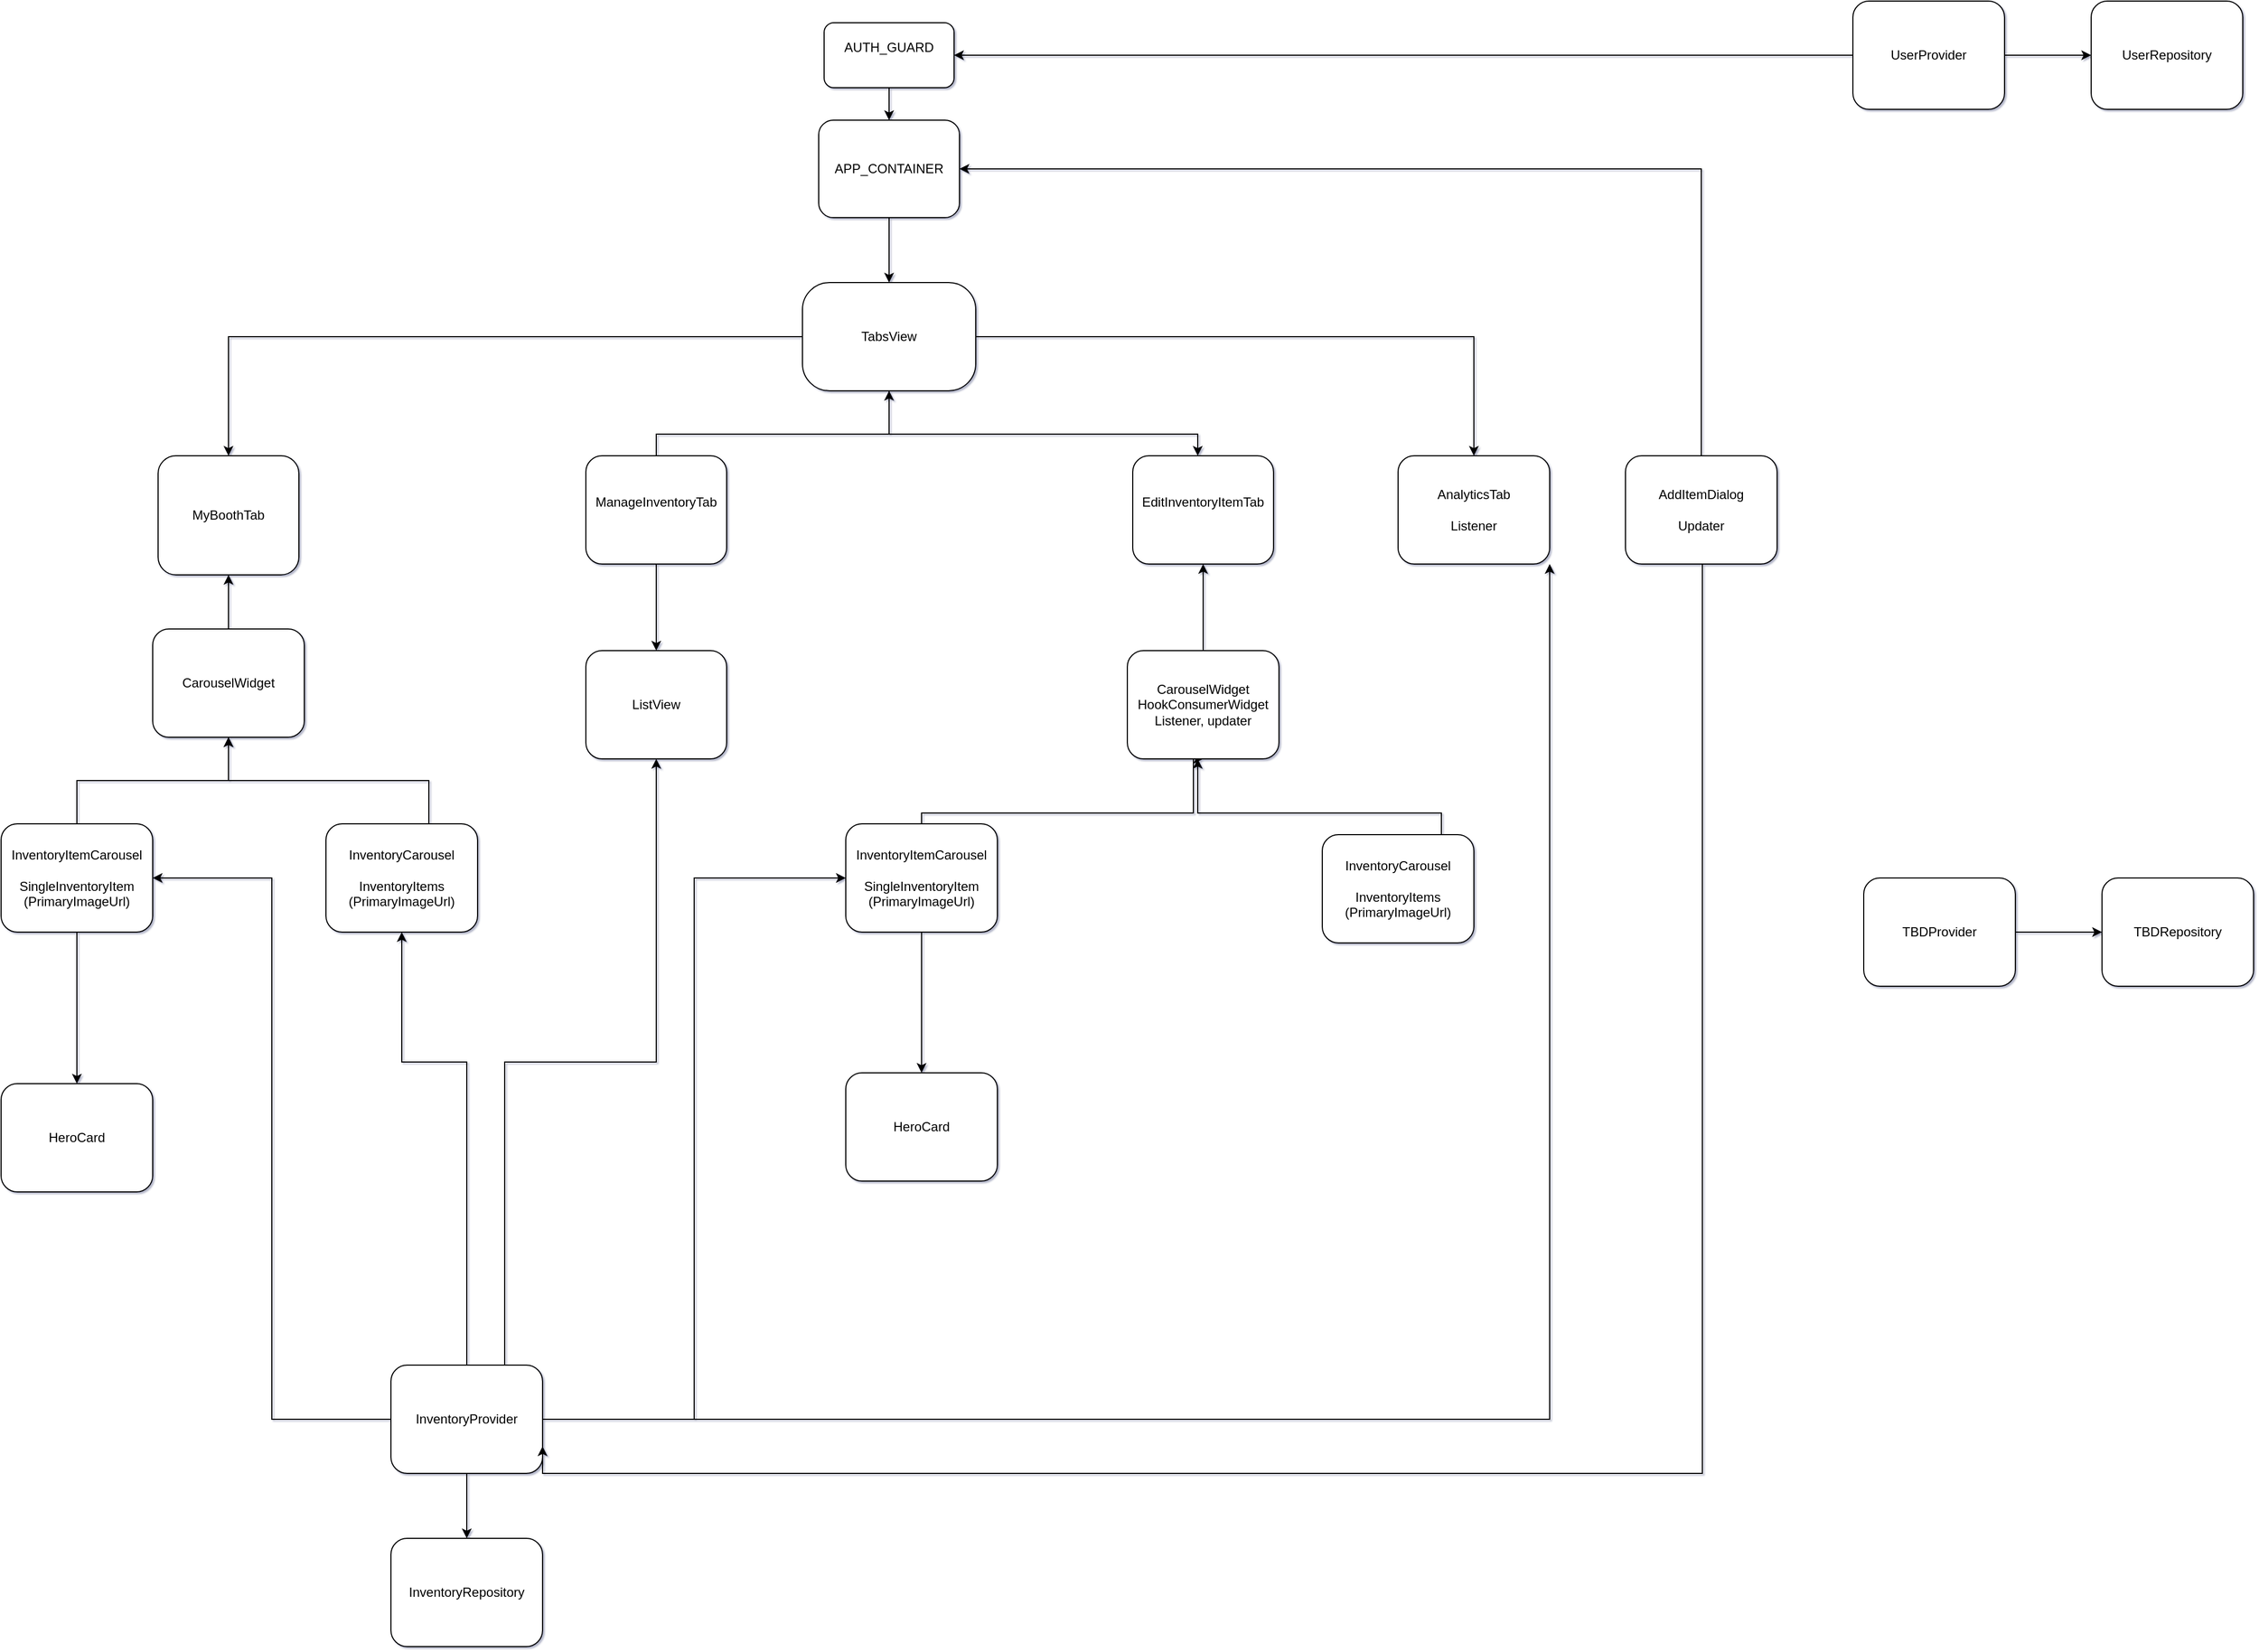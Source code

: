 <mxfile version="28.1.0">
  <diagram name="Page-1" id="yre59FWqFF6-JoR8nMFE">
    <mxGraphModel dx="4665" dy="1703" grid="1" gridSize="10" guides="1" tooltips="1" connect="1" arrows="1" fold="1" page="1" pageScale="1" pageWidth="1100" pageHeight="850" background="#ffffff" math="0" shadow="1">
      <root>
        <mxCell id="0" />
        <mxCell id="1" parent="0" />
        <mxCell id="7i4eZhQgf2fpV0Ovh3T5-3" value="" style="edgeStyle=orthogonalEdgeStyle;rounded=0;orthogonalLoop=1;jettySize=auto;html=1;" parent="1" source="7i4eZhQgf2fpV0Ovh3T5-1" target="7i4eZhQgf2fpV0Ovh3T5-2" edge="1">
          <mxGeometry relative="1" as="geometry" />
        </mxCell>
        <mxCell id="7i4eZhQgf2fpV0Ovh3T5-1" value="AUTH_GUARD&lt;div&gt;&lt;br&gt;&lt;/div&gt;" style="rounded=1;whiteSpace=wrap;html=1;fillColor=light-dark(#FFFFFF,#999900);" parent="1" vertex="1">
          <mxGeometry x="350" y="20" width="120" height="60" as="geometry" />
        </mxCell>
        <mxCell id="7i4eZhQgf2fpV0Ovh3T5-5" value="" style="edgeStyle=orthogonalEdgeStyle;rounded=0;orthogonalLoop=1;jettySize=auto;html=1;" parent="1" source="7i4eZhQgf2fpV0Ovh3T5-2" target="7i4eZhQgf2fpV0Ovh3T5-4" edge="1">
          <mxGeometry relative="1" as="geometry" />
        </mxCell>
        <mxCell id="7i4eZhQgf2fpV0Ovh3T5-2" value="&lt;div&gt;APP_CONTAINER&lt;/div&gt;" style="rounded=1;whiteSpace=wrap;html=1;" parent="1" vertex="1">
          <mxGeometry x="345" y="110" width="130" height="90" as="geometry" />
        </mxCell>
        <mxCell id="7i4eZhQgf2fpV0Ovh3T5-7" value="" style="edgeStyle=orthogonalEdgeStyle;rounded=0;orthogonalLoop=1;jettySize=auto;html=1;" parent="1" source="7i4eZhQgf2fpV0Ovh3T5-4" target="7i4eZhQgf2fpV0Ovh3T5-6" edge="1">
          <mxGeometry relative="1" as="geometry" />
        </mxCell>
        <mxCell id="7i4eZhQgf2fpV0Ovh3T5-9" value="" style="edgeStyle=orthogonalEdgeStyle;rounded=0;orthogonalLoop=1;jettySize=auto;html=1;" parent="1" source="7i4eZhQgf2fpV0Ovh3T5-4" target="7i4eZhQgf2fpV0Ovh3T5-8" edge="1">
          <mxGeometry relative="1" as="geometry" />
        </mxCell>
        <mxCell id="7i4eZhQgf2fpV0Ovh3T5-11" value="" style="edgeStyle=orthogonalEdgeStyle;rounded=0;orthogonalLoop=1;jettySize=auto;html=1;" parent="1" source="7i4eZhQgf2fpV0Ovh3T5-4" target="7i4eZhQgf2fpV0Ovh3T5-10" edge="1">
          <mxGeometry relative="1" as="geometry">
            <Array as="points">
              <mxPoint x="410" y="400" />
              <mxPoint x="695" y="400" />
            </Array>
          </mxGeometry>
        </mxCell>
        <mxCell id="7i4eZhQgf2fpV0Ovh3T5-4" value="&lt;div&gt;TabsView&lt;/div&gt;" style="rounded=1;whiteSpace=wrap;html=1;arcSize=25;" parent="1" vertex="1">
          <mxGeometry x="330" y="260" width="160" height="100" as="geometry" />
        </mxCell>
        <mxCell id="7i4eZhQgf2fpV0Ovh3T5-6" value="&lt;div&gt;MyBoothTab&lt;/div&gt;" style="rounded=1;whiteSpace=wrap;html=1;" parent="1" vertex="1">
          <mxGeometry x="-265" y="420" width="130" height="110" as="geometry" />
        </mxCell>
        <mxCell id="7i4eZhQgf2fpV0Ovh3T5-8" value="&lt;div&gt;AnalyticsTab&lt;/div&gt;&lt;div&gt;&lt;br&gt;&lt;/div&gt;&lt;div&gt;Listener&lt;/div&gt;" style="rounded=1;whiteSpace=wrap;html=1;fillColor=light-dark(#FFFFFF,#006600);" parent="1" vertex="1">
          <mxGeometry x="880" y="420" width="140" height="100" as="geometry" />
        </mxCell>
        <mxCell id="7i4eZhQgf2fpV0Ovh3T5-10" value="&lt;div&gt;EditInventoryItemTab&lt;/div&gt;&lt;div&gt;&lt;br&gt;&lt;/div&gt;" style="rounded=1;whiteSpace=wrap;html=1;" parent="1" vertex="1">
          <mxGeometry x="635" y="420" width="130" height="100" as="geometry" />
        </mxCell>
        <mxCell id="wee8iFHExE6Ph9CSwYik-10" value="" style="edgeStyle=orthogonalEdgeStyle;rounded=0;orthogonalLoop=1;jettySize=auto;html=1;" parent="1" source="7i4eZhQgf2fpV0Ovh3T5-13" target="wee8iFHExE6Ph9CSwYik-9" edge="1">
          <mxGeometry relative="1" as="geometry" />
        </mxCell>
        <mxCell id="wee8iFHExE6Ph9CSwYik-35" style="edgeStyle=orthogonalEdgeStyle;rounded=0;orthogonalLoop=1;jettySize=auto;html=1;entryX=0.5;entryY=1;entryDx=0;entryDy=0;" parent="1" source="7i4eZhQgf2fpV0Ovh3T5-13" target="7i4eZhQgf2fpV0Ovh3T5-4" edge="1">
          <mxGeometry relative="1" as="geometry">
            <Array as="points">
              <mxPoint x="195" y="400" />
              <mxPoint x="410" y="400" />
            </Array>
          </mxGeometry>
        </mxCell>
        <mxCell id="7i4eZhQgf2fpV0Ovh3T5-13" value="&lt;div&gt;ManageInventoryTab&lt;/div&gt;&lt;div&gt;&lt;br&gt;&lt;/div&gt;" style="rounded=1;whiteSpace=wrap;html=1;fillColor=light-dark(#FFFFFF,#000000);" parent="1" vertex="1">
          <mxGeometry x="130" y="420" width="130" height="100" as="geometry" />
        </mxCell>
        <mxCell id="wee8iFHExE6Ph9CSwYik-2" value="" style="edgeStyle=orthogonalEdgeStyle;rounded=0;orthogonalLoop=1;jettySize=auto;html=1;" parent="1" source="7i4eZhQgf2fpV0Ovh3T5-20" target="wee8iFHExE6Ph9CSwYik-1" edge="1">
          <mxGeometry relative="1" as="geometry" />
        </mxCell>
        <mxCell id="7i4eZhQgf2fpV0Ovh3T5-20" value="&lt;div&gt;InventoryItemCarousel&lt;/div&gt;&lt;div&gt;&lt;br&gt;&lt;/div&gt;&lt;div&gt;SingleInventoryItem&lt;/div&gt;&lt;div&gt;(PrimaryImageUrl)&lt;/div&gt;" style="rounded=1;whiteSpace=wrap;html=1;fillColor=light-dark(#FFFFFF,#006600);" parent="1" vertex="1">
          <mxGeometry x="-410" y="760" width="140" height="100" as="geometry" />
        </mxCell>
        <mxCell id="7i4eZhQgf2fpV0Ovh3T5-25" style="edgeStyle=orthogonalEdgeStyle;rounded=0;orthogonalLoop=1;jettySize=auto;html=1;" parent="1" source="7i4eZhQgf2fpV0Ovh3T5-24" target="wee8iFHExE6Ph9CSwYik-6" edge="1">
          <mxGeometry relative="1" as="geometry">
            <mxPoint x="-15" y="520" as="targetPoint" />
            <Array as="points">
              <mxPoint x="-15" y="720" />
              <mxPoint x="-200" y="720" />
            </Array>
          </mxGeometry>
        </mxCell>
        <mxCell id="7i4eZhQgf2fpV0Ovh3T5-24" value="&lt;div&gt;InventoryCarousel&lt;/div&gt;&lt;div&gt;&lt;br&gt;&lt;/div&gt;&lt;div&gt;InventoryItems&lt;/div&gt;&lt;div&gt;(PrimaryImageUrl)&lt;/div&gt;" style="rounded=1;whiteSpace=wrap;html=1;fillColor=light-dark(#FFFFFF,#006600);" parent="1" vertex="1">
          <mxGeometry x="-110" y="760" width="140" height="100" as="geometry" />
        </mxCell>
        <mxCell id="wee8iFHExE6Ph9CSwYik-1" value="&lt;div&gt;HeroCard&lt;/div&gt;" style="rounded=1;whiteSpace=wrap;html=1;fillColor=light-dark(#FFFFFF,#00CC00);" parent="1" vertex="1">
          <mxGeometry x="-410" y="1000" width="140" height="100" as="geometry" />
        </mxCell>
        <mxCell id="wee8iFHExE6Ph9CSwYik-7" value="" style="edgeStyle=orthogonalEdgeStyle;rounded=0;orthogonalLoop=1;jettySize=auto;html=1;" parent="1" source="wee8iFHExE6Ph9CSwYik-6" target="7i4eZhQgf2fpV0Ovh3T5-6" edge="1">
          <mxGeometry relative="1" as="geometry" />
        </mxCell>
        <mxCell id="wee8iFHExE6Ph9CSwYik-6" value="CarouselWidget" style="rounded=1;whiteSpace=wrap;html=1;" parent="1" vertex="1">
          <mxGeometry x="-270" y="580" width="140" height="100" as="geometry" />
        </mxCell>
        <mxCell id="wee8iFHExE6Ph9CSwYik-8" style="edgeStyle=orthogonalEdgeStyle;rounded=0;orthogonalLoop=1;jettySize=auto;html=1;" parent="1" source="7i4eZhQgf2fpV0Ovh3T5-20" target="wee8iFHExE6Ph9CSwYik-6" edge="1">
          <mxGeometry relative="1" as="geometry" />
        </mxCell>
        <mxCell id="wee8iFHExE6Ph9CSwYik-9" value="&lt;div&gt;ListView&lt;/div&gt;" style="rounded=1;whiteSpace=wrap;html=1;fillColor=light-dark(#FFFFFF,#006600);" parent="1" vertex="1">
          <mxGeometry x="130" y="600" width="130" height="100" as="geometry" />
        </mxCell>
        <mxCell id="wee8iFHExE6Ph9CSwYik-11" value="" style="edgeStyle=orthogonalEdgeStyle;rounded=0;orthogonalLoop=1;jettySize=auto;html=1;" parent="1" source="wee8iFHExE6Ph9CSwYik-12" target="wee8iFHExE6Ph9CSwYik-15" edge="1">
          <mxGeometry relative="1" as="geometry" />
        </mxCell>
        <mxCell id="wee8iFHExE6Ph9CSwYik-36" style="edgeStyle=orthogonalEdgeStyle;rounded=0;orthogonalLoop=1;jettySize=auto;html=1;entryX=0.5;entryY=1;entryDx=0;entryDy=0;" parent="1" source="wee8iFHExE6Ph9CSwYik-12" target="wee8iFHExE6Ph9CSwYik-19" edge="1">
          <mxGeometry relative="1" as="geometry">
            <mxPoint x="690" y="700" as="targetPoint" />
            <Array as="points">
              <mxPoint x="440" y="750" />
              <mxPoint x="691" y="750" />
              <mxPoint x="691" y="700" />
              <mxPoint x="695" y="700" />
            </Array>
          </mxGeometry>
        </mxCell>
        <mxCell id="wee8iFHExE6Ph9CSwYik-12" value="&lt;div&gt;InventoryItemCarousel&lt;/div&gt;&lt;div&gt;&lt;br&gt;&lt;/div&gt;&lt;div&gt;SingleInventoryItem&lt;/div&gt;&lt;div&gt;(PrimaryImageUrl)&lt;/div&gt;" style="rounded=1;whiteSpace=wrap;html=1;fillColor=light-dark(#FFFFFF,#006600);" parent="1" vertex="1">
          <mxGeometry x="370" y="760" width="140" height="100" as="geometry" />
        </mxCell>
        <mxCell id="wee8iFHExE6Ph9CSwYik-37" style="edgeStyle=orthogonalEdgeStyle;rounded=0;orthogonalLoop=1;jettySize=auto;html=1;" parent="1" source="wee8iFHExE6Ph9CSwYik-14" target="wee8iFHExE6Ph9CSwYik-19" edge="1">
          <mxGeometry relative="1" as="geometry">
            <Array as="points">
              <mxPoint x="920" y="750" />
              <mxPoint x="695" y="750" />
            </Array>
          </mxGeometry>
        </mxCell>
        <mxCell id="wee8iFHExE6Ph9CSwYik-14" value="&lt;div&gt;InventoryCarousel&lt;/div&gt;&lt;div&gt;&lt;br&gt;&lt;/div&gt;&lt;div&gt;InventoryItems&lt;/div&gt;&lt;div&gt;(PrimaryImageUrl)&lt;/div&gt;" style="rounded=1;whiteSpace=wrap;html=1;fillColor=light-dark(#FFFFFF,#006600);" parent="1" vertex="1">
          <mxGeometry x="810" y="770" width="140" height="100" as="geometry" />
        </mxCell>
        <mxCell id="wee8iFHExE6Ph9CSwYik-15" value="&lt;div&gt;HeroCard&lt;/div&gt;" style="rounded=1;whiteSpace=wrap;html=1;fillColor=light-dark(#FFFFFF,#00CC00);" parent="1" vertex="1">
          <mxGeometry x="370" y="990" width="140" height="100" as="geometry" />
        </mxCell>
        <mxCell id="wee8iFHExE6Ph9CSwYik-20" value="" style="edgeStyle=orthogonalEdgeStyle;rounded=0;orthogonalLoop=1;jettySize=auto;html=1;" parent="1" source="wee8iFHExE6Ph9CSwYik-19" target="7i4eZhQgf2fpV0Ovh3T5-10" edge="1">
          <mxGeometry relative="1" as="geometry" />
        </mxCell>
        <mxCell id="wee8iFHExE6Ph9CSwYik-19" value="CarouselWidget&lt;div&gt;HookConsumerWidget&lt;/div&gt;&lt;div&gt;Listener, updater&lt;/div&gt;" style="rounded=1;whiteSpace=wrap;html=1;" parent="1" vertex="1">
          <mxGeometry x="630" y="600" width="140" height="100" as="geometry" />
        </mxCell>
        <mxCell id="wee8iFHExE6Ph9CSwYik-23" value="" style="edgeStyle=orthogonalEdgeStyle;rounded=0;orthogonalLoop=1;jettySize=auto;html=1;" parent="1" source="wee8iFHExE6Ph9CSwYik-21" target="wee8iFHExE6Ph9CSwYik-22" edge="1">
          <mxGeometry relative="1" as="geometry" />
        </mxCell>
        <mxCell id="wee8iFHExE6Ph9CSwYik-45" style="edgeStyle=orthogonalEdgeStyle;rounded=0;orthogonalLoop=1;jettySize=auto;html=1;entryX=0.5;entryY=1;entryDx=0;entryDy=0;" parent="1" source="wee8iFHExE6Ph9CSwYik-21" target="7i4eZhQgf2fpV0Ovh3T5-24" edge="1">
          <mxGeometry relative="1" as="geometry">
            <Array as="points">
              <mxPoint x="20" y="980" />
              <mxPoint x="-40" y="980" />
            </Array>
          </mxGeometry>
        </mxCell>
        <mxCell id="wee8iFHExE6Ph9CSwYik-46" style="edgeStyle=orthogonalEdgeStyle;rounded=0;orthogonalLoop=1;jettySize=auto;html=1;entryX=1;entryY=0.5;entryDx=0;entryDy=0;" parent="1" source="wee8iFHExE6Ph9CSwYik-21" target="7i4eZhQgf2fpV0Ovh3T5-20" edge="1">
          <mxGeometry relative="1" as="geometry" />
        </mxCell>
        <mxCell id="wee8iFHExE6Ph9CSwYik-47" style="edgeStyle=orthogonalEdgeStyle;rounded=0;orthogonalLoop=1;jettySize=auto;html=1;entryX=0;entryY=0.5;entryDx=0;entryDy=0;" parent="1" source="wee8iFHExE6Ph9CSwYik-21" target="wee8iFHExE6Ph9CSwYik-12" edge="1">
          <mxGeometry relative="1" as="geometry">
            <mxPoint x="310" y="810" as="targetPoint" />
          </mxGeometry>
        </mxCell>
        <mxCell id="wee8iFHExE6Ph9CSwYik-48" style="edgeStyle=orthogonalEdgeStyle;rounded=0;orthogonalLoop=1;jettySize=auto;html=1;entryX=1;entryY=1;entryDx=0;entryDy=0;" parent="1" source="wee8iFHExE6Ph9CSwYik-21" target="7i4eZhQgf2fpV0Ovh3T5-8" edge="1">
          <mxGeometry relative="1" as="geometry">
            <mxPoint x="1070" y="1310" as="targetPoint" />
          </mxGeometry>
        </mxCell>
        <mxCell id="wee8iFHExE6Ph9CSwYik-52" style="edgeStyle=orthogonalEdgeStyle;rounded=0;orthogonalLoop=1;jettySize=auto;html=1;exitX=0.75;exitY=0;exitDx=0;exitDy=0;" parent="1" source="wee8iFHExE6Ph9CSwYik-21" target="wee8iFHExE6Ph9CSwYik-9" edge="1">
          <mxGeometry relative="1" as="geometry" />
        </mxCell>
        <mxCell id="wee8iFHExE6Ph9CSwYik-21" value="&lt;div&gt;InventoryProvider&lt;/div&gt;" style="rounded=1;whiteSpace=wrap;html=1;fillColor=light-dark(#FFFFFF,#006600);" parent="1" vertex="1">
          <mxGeometry x="-50" y="1260" width="140" height="100" as="geometry" />
        </mxCell>
        <mxCell id="wee8iFHExE6Ph9CSwYik-22" value="&lt;div&gt;InventoryRepository&lt;/div&gt;" style="rounded=1;whiteSpace=wrap;html=1;fillColor=light-dark(#FFFFFF,#990000);" parent="1" vertex="1">
          <mxGeometry x="-50" y="1420" width="140" height="100" as="geometry" />
        </mxCell>
        <mxCell id="wee8iFHExE6Ph9CSwYik-24" value="" style="edgeStyle=orthogonalEdgeStyle;rounded=0;orthogonalLoop=1;jettySize=auto;html=1;" parent="1" source="wee8iFHExE6Ph9CSwYik-25" target="wee8iFHExE6Ph9CSwYik-26" edge="1">
          <mxGeometry relative="1" as="geometry" />
        </mxCell>
        <mxCell id="wee8iFHExE6Ph9CSwYik-49" style="edgeStyle=orthogonalEdgeStyle;rounded=0;orthogonalLoop=1;jettySize=auto;html=1;" parent="1" source="wee8iFHExE6Ph9CSwYik-25" target="7i4eZhQgf2fpV0Ovh3T5-1" edge="1">
          <mxGeometry relative="1" as="geometry" />
        </mxCell>
        <mxCell id="wee8iFHExE6Ph9CSwYik-25" value="&lt;div&gt;UserProvider&lt;/div&gt;" style="rounded=1;whiteSpace=wrap;html=1;fillColor=light-dark(#FFFFFF,#999900);" parent="1" vertex="1">
          <mxGeometry x="1300" width="140" height="100" as="geometry" />
        </mxCell>
        <mxCell id="wee8iFHExE6Ph9CSwYik-26" value="&lt;div&gt;UserRepository&lt;/div&gt;" style="rounded=1;whiteSpace=wrap;html=1;fillColor=light-dark(#FFFFFF,#990000);" parent="1" vertex="1">
          <mxGeometry x="1520" width="140" height="100" as="geometry" />
        </mxCell>
        <mxCell id="wee8iFHExE6Ph9CSwYik-27" value="" style="edgeStyle=orthogonalEdgeStyle;rounded=0;orthogonalLoop=1;jettySize=auto;html=1;" parent="1" source="wee8iFHExE6Ph9CSwYik-28" target="wee8iFHExE6Ph9CSwYik-29" edge="1">
          <mxGeometry relative="1" as="geometry" />
        </mxCell>
        <mxCell id="wee8iFHExE6Ph9CSwYik-28" value="&lt;div&gt;TBDProvider&lt;/div&gt;" style="rounded=1;whiteSpace=wrap;html=1;fillColor=light-dark(#FFFFFF,#CC0066);" parent="1" vertex="1">
          <mxGeometry x="1310" y="810" width="140" height="100" as="geometry" />
        </mxCell>
        <mxCell id="wee8iFHExE6Ph9CSwYik-29" value="&lt;div&gt;TBDRepository&lt;/div&gt;" style="rounded=1;whiteSpace=wrap;html=1;fillColor=light-dark(#FFFFFF,#990000);" parent="1" vertex="1">
          <mxGeometry x="1530" y="810" width="140" height="100" as="geometry" />
        </mxCell>
        <mxCell id="wee8iFHExE6Ph9CSwYik-43" style="edgeStyle=orthogonalEdgeStyle;rounded=0;orthogonalLoop=1;jettySize=auto;html=1;entryX=1;entryY=0.5;entryDx=0;entryDy=0;" parent="1" source="wee8iFHExE6Ph9CSwYik-31" target="7i4eZhQgf2fpV0Ovh3T5-2" edge="1">
          <mxGeometry relative="1" as="geometry">
            <mxPoint x="1160" y="170" as="targetPoint" />
            <Array as="points">
              <mxPoint x="1160" y="155" />
            </Array>
          </mxGeometry>
        </mxCell>
        <mxCell id="wee8iFHExE6Ph9CSwYik-51" style="edgeStyle=orthogonalEdgeStyle;rounded=0;orthogonalLoop=1;jettySize=auto;html=1;entryX=1;entryY=0.75;entryDx=0;entryDy=0;" parent="1" source="wee8iFHExE6Ph9CSwYik-31" target="wee8iFHExE6Ph9CSwYik-21" edge="1">
          <mxGeometry relative="1" as="geometry">
            <mxPoint x="1160" y="1714" as="targetPoint" />
            <Array as="points">
              <mxPoint x="1161" y="1360" />
              <mxPoint x="90" y="1360" />
            </Array>
          </mxGeometry>
        </mxCell>
        <mxCell id="wee8iFHExE6Ph9CSwYik-31" value="&lt;div&gt;AddItemDialog&lt;/div&gt;&lt;div&gt;&lt;br&gt;&lt;/div&gt;&lt;div&gt;Updater&lt;/div&gt;" style="rounded=1;whiteSpace=wrap;html=1;" parent="1" vertex="1">
          <mxGeometry x="1090" y="420" width="140" height="100" as="geometry" />
        </mxCell>
      </root>
    </mxGraphModel>
  </diagram>
</mxfile>
